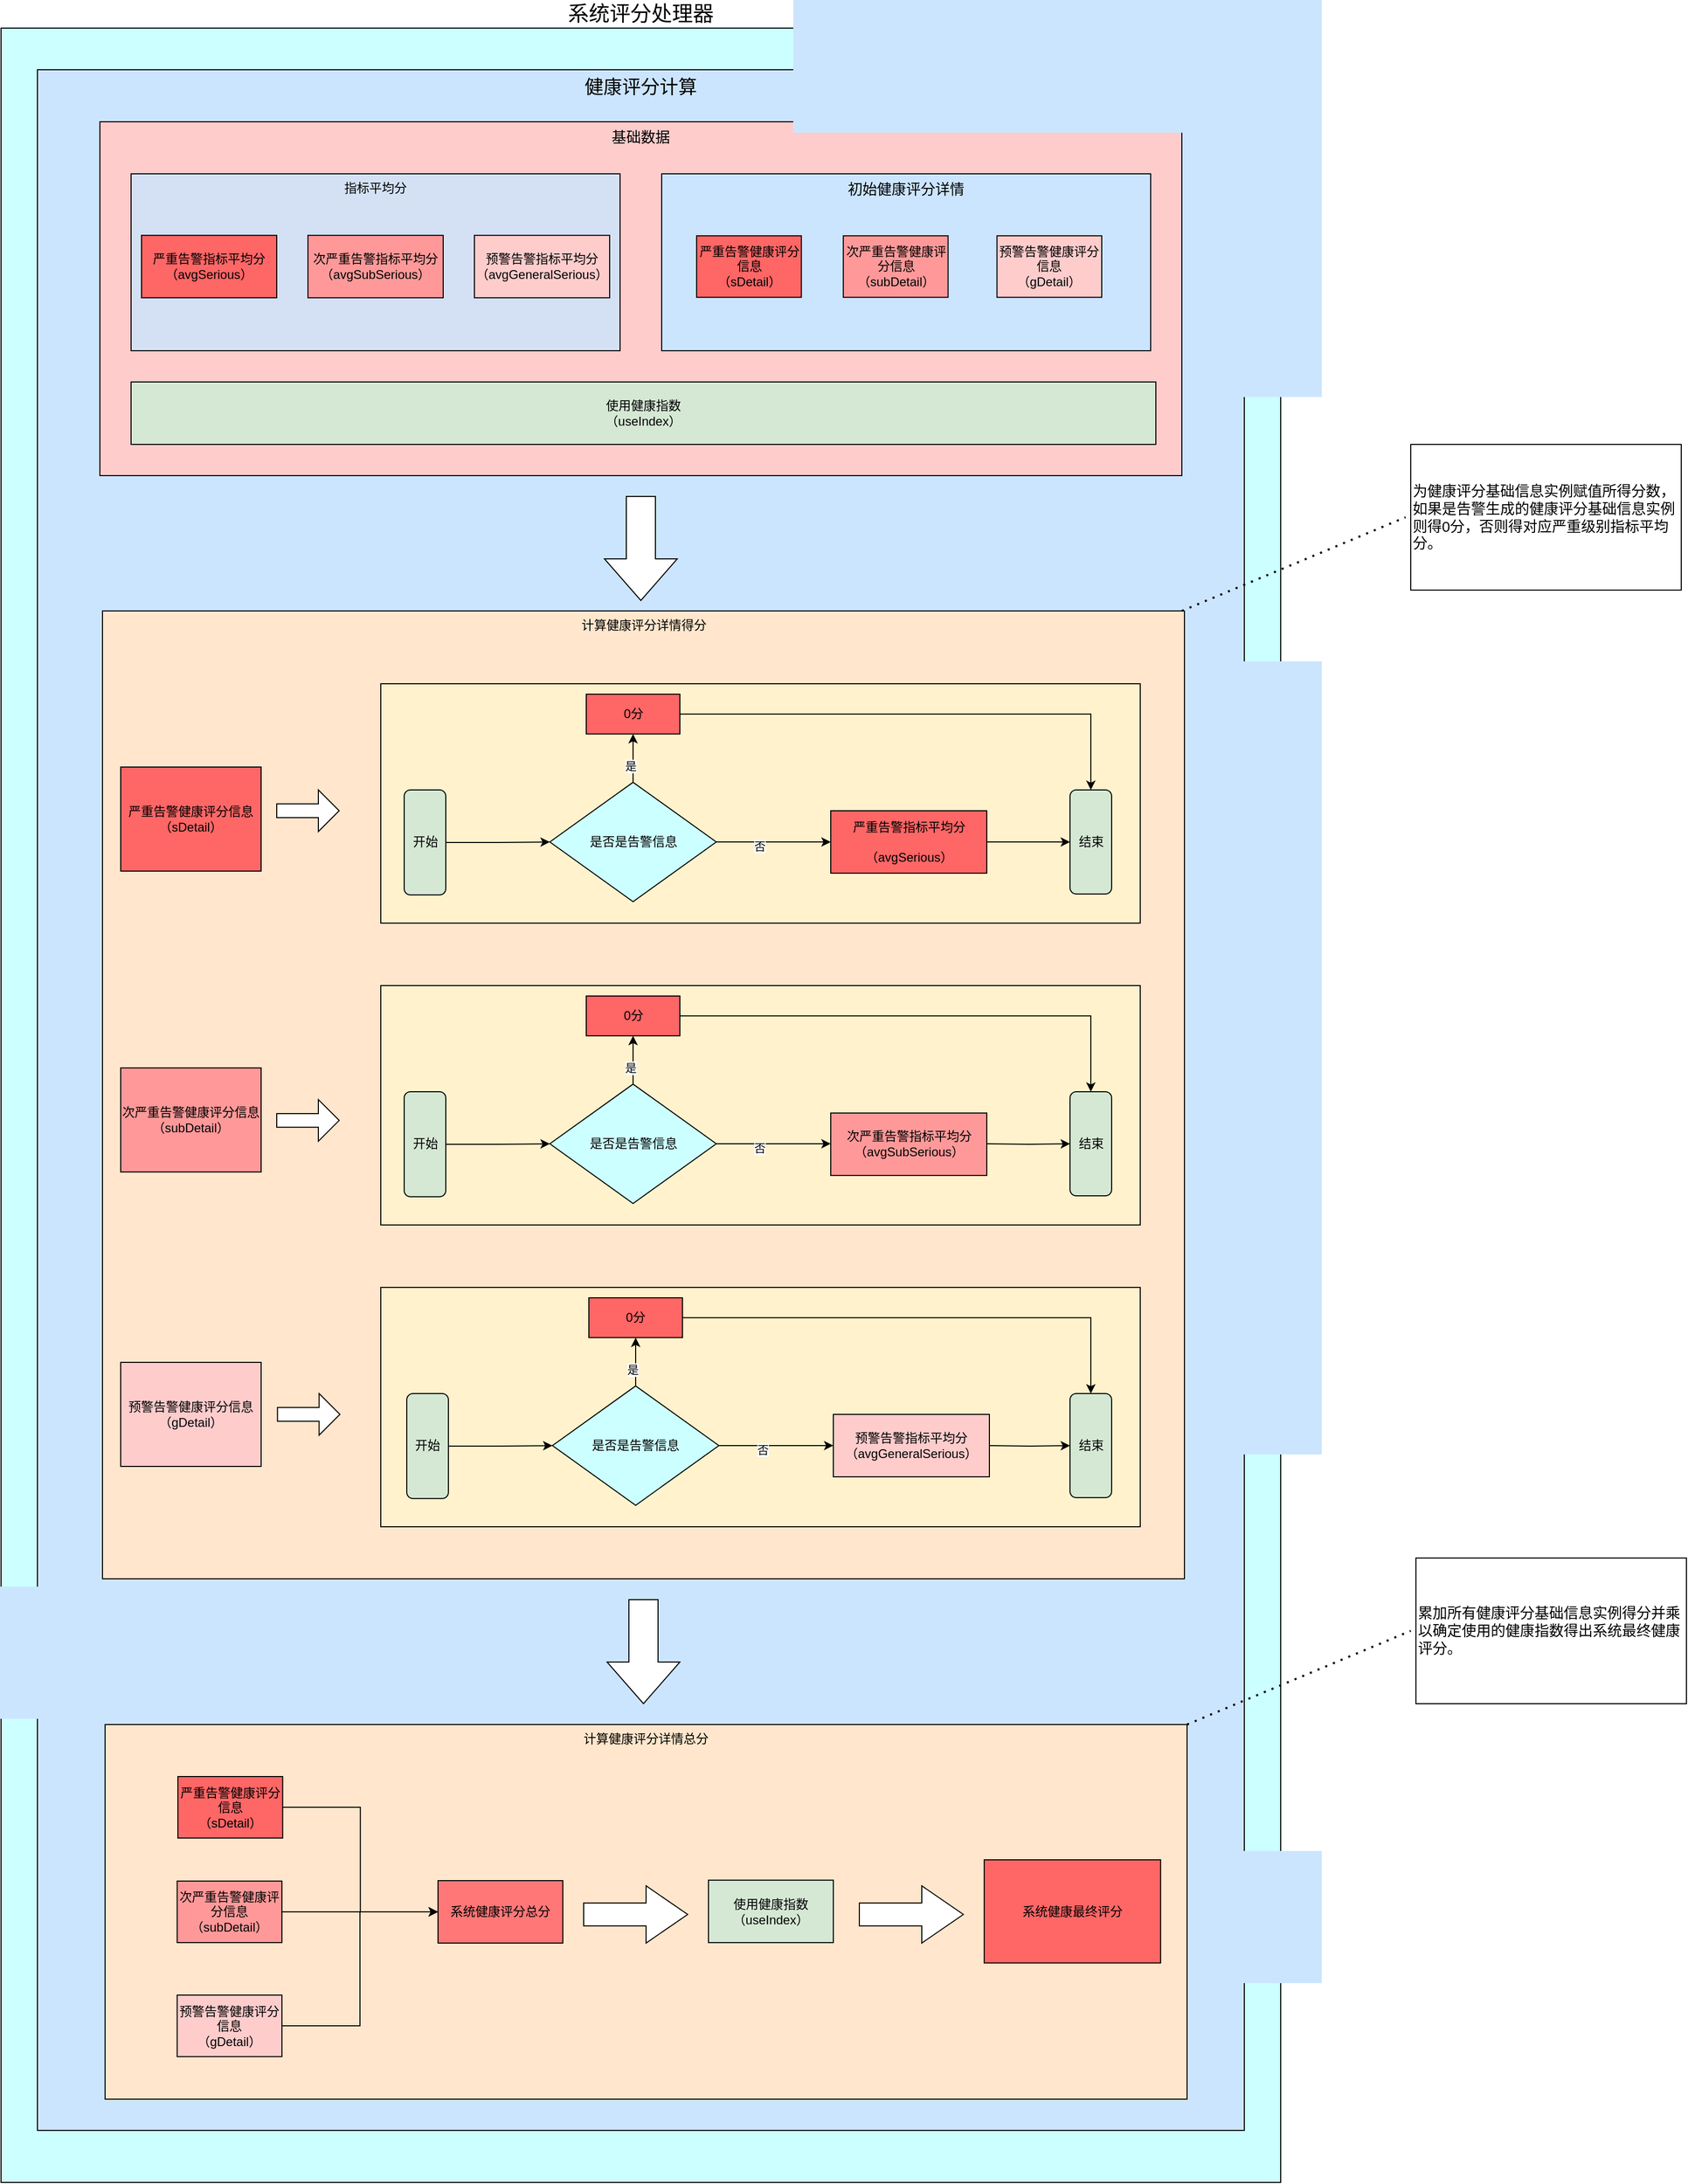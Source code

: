 <mxfile version="20.6.2" type="github">
  <diagram id="izwWM4gM8pH8U4Y7A12L" name="第 1 页">
    <mxGraphModel dx="3164" dy="4901" grid="1" gridSize="10" guides="1" tooltips="1" connect="1" arrows="1" fold="1" page="1" pageScale="1" pageWidth="1200" pageHeight="1920" math="0" shadow="0">
      <root>
        <mxCell id="0" />
        <mxCell id="1" parent="0" />
        <mxCell id="Otjz2qQ6AenyKlfUYaBh-1" value="系统评分处理器" style="rounded=0;whiteSpace=wrap;html=1;verticalAlign=bottom;labelPosition=center;verticalLabelPosition=top;align=center;fillColor=#CCFFFF;fontSize=20;" vertex="1" parent="1">
          <mxGeometry x="-1030" y="-1920" width="1230" height="2070" as="geometry" />
        </mxCell>
        <mxCell id="Otjz2qQ6AenyKlfUYaBh-2" value="健康评分计算" style="rounded=0;whiteSpace=wrap;html=1;verticalAlign=top;fillColor=#CCE5FF;fontSize=18;" vertex="1" parent="1">
          <mxGeometry x="-995" y="-1880" width="1160" height="1980" as="geometry" />
        </mxCell>
        <mxCell id="Otjz2qQ6AenyKlfUYaBh-7" value="计算健康评分详情得分" style="rounded=0;whiteSpace=wrap;html=1;verticalAlign=top;fillColor=#FFE6CC;" vertex="1" parent="1">
          <mxGeometry x="-932.5" y="-1360" width="1040" height="930" as="geometry" />
        </mxCell>
        <mxCell id="Otjz2qQ6AenyKlfUYaBh-8" value="基础数据" style="rounded=0;whiteSpace=wrap;html=1;verticalAlign=top;fillColor=#FFCCCC;fontSize=14;" vertex="1" parent="1">
          <mxGeometry x="-935" y="-1830" width="1040" height="340" as="geometry" />
        </mxCell>
        <mxCell id="Otjz2qQ6AenyKlfUYaBh-53" value="指标平均分" style="rounded=0;whiteSpace=wrap;html=1;fillColor=#D4E1F5;verticalAlign=top;" vertex="1" parent="1">
          <mxGeometry x="-905" y="-1780" width="470" height="170" as="geometry" />
        </mxCell>
        <mxCell id="Otjz2qQ6AenyKlfUYaBh-50" value="严重告警指标平均分&lt;br&gt;（avgSerious）" style="rounded=0;whiteSpace=wrap;html=1;flipH=1;flipV=1;fillColor=#FF6666;" vertex="1" parent="1">
          <mxGeometry x="-895" y="-1720.87" width="130" height="60" as="geometry" />
        </mxCell>
        <mxCell id="Otjz2qQ6AenyKlfUYaBh-51" value="次严重告警指标平均分&lt;br&gt;（avgSubSerious）" style="rounded=0;whiteSpace=wrap;html=1;flipH=1;flipV=1;fillColor=#FF9999;" vertex="1" parent="1">
          <mxGeometry x="-735" y="-1720.87" width="130" height="60" as="geometry" />
        </mxCell>
        <mxCell id="Otjz2qQ6AenyKlfUYaBh-52" value="预警告警指标平均分&lt;br&gt;（avgGeneralSerious）" style="rounded=0;whiteSpace=wrap;html=1;flipH=1;flipV=1;fillColor=#FFCCCC;" vertex="1" parent="1">
          <mxGeometry x="-575" y="-1720.87" width="130" height="60" as="geometry" />
        </mxCell>
        <mxCell id="Otjz2qQ6AenyKlfUYaBh-54" value="使用健康指数&lt;br&gt;（useIndex）" style="rounded=0;whiteSpace=wrap;html=1;strokeWidth=1;fillColor=#d5e8d4;strokeColor=#000000;" vertex="1" parent="1">
          <mxGeometry x="-905" y="-1580" width="985" height="60" as="geometry" />
        </mxCell>
        <mxCell id="Otjz2qQ6AenyKlfUYaBh-55" value="初始健康评分详情" style="rounded=0;whiteSpace=wrap;html=1;verticalAlign=top;fillColor=#CCE5FF;fontSize=14;" vertex="1" parent="1">
          <mxGeometry x="-395" y="-1780" width="470" height="170" as="geometry" />
        </mxCell>
        <mxCell id="Otjz2qQ6AenyKlfUYaBh-56" value="严重告警健康评分信息&lt;br&gt;（sDetail）" style="rounded=0;whiteSpace=wrap;html=1;fillColor=#FF6666;" vertex="1" parent="1">
          <mxGeometry x="-361.429" y="-1720.435" width="100.714" height="59.13" as="geometry" />
        </mxCell>
        <mxCell id="Otjz2qQ6AenyKlfUYaBh-57" value="次严重告警健康评分信息&lt;br&gt;（subDetail）" style="rounded=0;whiteSpace=wrap;html=1;fillColor=#FF9999;" vertex="1" parent="1">
          <mxGeometry x="-220.429" y="-1720.435" width="100.714" height="59.13" as="geometry" />
        </mxCell>
        <mxCell id="Otjz2qQ6AenyKlfUYaBh-58" value="预警告警健康评分信息&lt;br&gt;（gDetail）" style="rounded=0;whiteSpace=wrap;html=1;fillColor=#FFCCCC;" vertex="1" parent="1">
          <mxGeometry x="-72.714" y="-1720.435" width="100.714" height="59.13" as="geometry" />
        </mxCell>
        <mxCell id="Otjz2qQ6AenyKlfUYaBh-60" value="" style="html=1;shadow=0;dashed=0;align=center;verticalAlign=middle;shape=mxgraph.arrows2.arrow;dy=0.6;dx=40;direction=south;notch=0;fontColor=#CCFFFF;fillColor=#FFFFFF;" vertex="1" parent="1">
          <mxGeometry x="-450" y="-1470" width="70" height="100" as="geometry" />
        </mxCell>
        <mxCell id="Otjz2qQ6AenyKlfUYaBh-62" value="" style="rounded=0;whiteSpace=wrap;html=1;strokeWidth=1;fillColor=#FFF2CC;" vertex="1" parent="1">
          <mxGeometry x="-665" y="-1290" width="730" height="230" as="geometry" />
        </mxCell>
        <mxCell id="Otjz2qQ6AenyKlfUYaBh-63" style="edgeStyle=orthogonalEdgeStyle;rounded=0;orthogonalLoop=1;jettySize=auto;html=1;" edge="1" parent="1" source="Otjz2qQ6AenyKlfUYaBh-64" target="Otjz2qQ6AenyKlfUYaBh-69">
          <mxGeometry relative="1" as="geometry" />
        </mxCell>
        <mxCell id="Otjz2qQ6AenyKlfUYaBh-64" value="开始" style="rounded=1;whiteSpace=wrap;html=1;fillColor=#D5E8D4;" vertex="1" parent="1">
          <mxGeometry x="-642.5" y="-1188.0" width="40" height="100.87" as="geometry" />
        </mxCell>
        <mxCell id="Otjz2qQ6AenyKlfUYaBh-89" style="edgeStyle=orthogonalEdgeStyle;rounded=0;orthogonalLoop=1;jettySize=auto;html=1;fontColor=#CCFFFF;" edge="1" parent="1" source="Otjz2qQ6AenyKlfUYaBh-69" target="Otjz2qQ6AenyKlfUYaBh-88">
          <mxGeometry relative="1" as="geometry" />
        </mxCell>
        <mxCell id="Otjz2qQ6AenyKlfUYaBh-94" value="否" style="edgeLabel;html=1;align=center;verticalAlign=middle;resizable=0;points=[];fontColor=#000000;" vertex="1" connectable="0" parent="Otjz2qQ6AenyKlfUYaBh-89">
          <mxGeometry x="-0.249" y="-1" relative="1" as="geometry">
            <mxPoint y="3" as="offset" />
          </mxGeometry>
        </mxCell>
        <mxCell id="Otjz2qQ6AenyKlfUYaBh-97" style="edgeStyle=orthogonalEdgeStyle;rounded=0;orthogonalLoop=1;jettySize=auto;html=1;entryX=0.5;entryY=1;entryDx=0;entryDy=0;fontColor=#000000;" edge="1" parent="1" source="Otjz2qQ6AenyKlfUYaBh-69" target="Otjz2qQ6AenyKlfUYaBh-84">
          <mxGeometry relative="1" as="geometry" />
        </mxCell>
        <mxCell id="Otjz2qQ6AenyKlfUYaBh-98" value="是" style="edgeLabel;html=1;align=center;verticalAlign=middle;resizable=0;points=[];fontColor=#000000;" vertex="1" connectable="0" parent="Otjz2qQ6AenyKlfUYaBh-97">
          <mxGeometry x="-0.309" y="3" relative="1" as="geometry">
            <mxPoint as="offset" />
          </mxGeometry>
        </mxCell>
        <mxCell id="Otjz2qQ6AenyKlfUYaBh-69" value="是否是告警信息" style="strokeWidth=1;html=1;shape=mxgraph.flowchart.decision;whiteSpace=wrap;fillColor=#CCFFFF;" vertex="1" parent="1">
          <mxGeometry x="-502.5" y="-1195.33" width="160" height="114.68" as="geometry" />
        </mxCell>
        <mxCell id="Otjz2qQ6AenyKlfUYaBh-82" value="严重告警健康评分信息&lt;br&gt;（sDetail）" style="rounded=0;whiteSpace=wrap;html=1;fillColor=#FF6666;" vertex="1" parent="1">
          <mxGeometry x="-914.999" y="-1210.0" width="135" height="100" as="geometry" />
        </mxCell>
        <mxCell id="Otjz2qQ6AenyKlfUYaBh-155" style="edgeStyle=orthogonalEdgeStyle;rounded=0;orthogonalLoop=1;jettySize=auto;html=1;entryX=0.5;entryY=0;entryDx=0;entryDy=0;fontColor=#000000;" edge="1" parent="1" source="Otjz2qQ6AenyKlfUYaBh-84" target="Otjz2qQ6AenyKlfUYaBh-90">
          <mxGeometry relative="1" as="geometry" />
        </mxCell>
        <mxCell id="Otjz2qQ6AenyKlfUYaBh-84" value="0分" style="rounded=0;whiteSpace=wrap;html=1;flipH=1;flipV=1;fillColor=#FF6666;" vertex="1" parent="1">
          <mxGeometry x="-467.5" y="-1280" width="90" height="38.26" as="geometry" />
        </mxCell>
        <mxCell id="Otjz2qQ6AenyKlfUYaBh-95" style="edgeStyle=orthogonalEdgeStyle;rounded=0;orthogonalLoop=1;jettySize=auto;html=1;entryX=0;entryY=0.5;entryDx=0;entryDy=0;fontColor=#000000;" edge="1" parent="1" source="Otjz2qQ6AenyKlfUYaBh-88" target="Otjz2qQ6AenyKlfUYaBh-90">
          <mxGeometry relative="1" as="geometry" />
        </mxCell>
        <mxCell id="Otjz2qQ6AenyKlfUYaBh-88" value="严重告警指标平均分&lt;br&gt;&lt;br&gt;（avgSerious）" style="rounded=0;whiteSpace=wrap;html=1;flipH=1;flipV=1;fillColor=#FF6666;" vertex="1" parent="1">
          <mxGeometry x="-232.5" y="-1167.995" width="150" height="60" as="geometry" />
        </mxCell>
        <mxCell id="Otjz2qQ6AenyKlfUYaBh-90" value="结束" style="rounded=1;whiteSpace=wrap;html=1;fillColor=#D5E8D4;" vertex="1" parent="1">
          <mxGeometry x="-2.5" y="-1187.995" width="40" height="100" as="geometry" />
        </mxCell>
        <mxCell id="Otjz2qQ6AenyKlfUYaBh-99" value="" style="html=1;shadow=0;dashed=0;align=center;verticalAlign=middle;shape=mxgraph.arrows2.arrow;dy=0.67;dx=20;notch=0;fontColor=#000000;fillColor=#FFFFFF;" vertex="1" parent="1">
          <mxGeometry x="-765" y="-1187.99" width="60" height="40" as="geometry" />
        </mxCell>
        <mxCell id="Otjz2qQ6AenyKlfUYaBh-103" value="" style="rounded=0;whiteSpace=wrap;html=1;strokeWidth=1;fillColor=#FFF2CC;" vertex="1" parent="1">
          <mxGeometry x="-665" y="-1000" width="730" height="230" as="geometry" />
        </mxCell>
        <mxCell id="Otjz2qQ6AenyKlfUYaBh-104" style="edgeStyle=orthogonalEdgeStyle;rounded=0;orthogonalLoop=1;jettySize=auto;html=1;" edge="1" parent="1" source="Otjz2qQ6AenyKlfUYaBh-105" target="Otjz2qQ6AenyKlfUYaBh-110">
          <mxGeometry relative="1" as="geometry" />
        </mxCell>
        <mxCell id="Otjz2qQ6AenyKlfUYaBh-105" value="开始" style="rounded=1;whiteSpace=wrap;html=1;fillColor=#D5E8D4;" vertex="1" parent="1">
          <mxGeometry x="-642.5" y="-898.0" width="40" height="100.87" as="geometry" />
        </mxCell>
        <mxCell id="Otjz2qQ6AenyKlfUYaBh-106" style="edgeStyle=orthogonalEdgeStyle;rounded=0;orthogonalLoop=1;jettySize=auto;html=1;fontColor=#CCFFFF;" edge="1" parent="1" source="Otjz2qQ6AenyKlfUYaBh-110">
          <mxGeometry relative="1" as="geometry">
            <mxPoint x="-232.5" y="-848.059" as="targetPoint" />
          </mxGeometry>
        </mxCell>
        <mxCell id="Otjz2qQ6AenyKlfUYaBh-107" value="否" style="edgeLabel;html=1;align=center;verticalAlign=middle;resizable=0;points=[];fontColor=#000000;" vertex="1" connectable="0" parent="Otjz2qQ6AenyKlfUYaBh-106">
          <mxGeometry x="-0.249" y="-1" relative="1" as="geometry">
            <mxPoint y="3" as="offset" />
          </mxGeometry>
        </mxCell>
        <mxCell id="Otjz2qQ6AenyKlfUYaBh-108" style="edgeStyle=orthogonalEdgeStyle;rounded=0;orthogonalLoop=1;jettySize=auto;html=1;entryX=0.5;entryY=1;entryDx=0;entryDy=0;fontColor=#000000;" edge="1" parent="1" source="Otjz2qQ6AenyKlfUYaBh-110" target="Otjz2qQ6AenyKlfUYaBh-112">
          <mxGeometry relative="1" as="geometry" />
        </mxCell>
        <mxCell id="Otjz2qQ6AenyKlfUYaBh-109" value="是" style="edgeLabel;html=1;align=center;verticalAlign=middle;resizable=0;points=[];fontColor=#000000;" vertex="1" connectable="0" parent="Otjz2qQ6AenyKlfUYaBh-108">
          <mxGeometry x="-0.309" y="3" relative="1" as="geometry">
            <mxPoint as="offset" />
          </mxGeometry>
        </mxCell>
        <mxCell id="Otjz2qQ6AenyKlfUYaBh-110" value="是否是告警信息" style="strokeWidth=1;html=1;shape=mxgraph.flowchart.decision;whiteSpace=wrap;fillColor=#CCFFFF;" vertex="1" parent="1">
          <mxGeometry x="-502.5" y="-905.33" width="160" height="114.68" as="geometry" />
        </mxCell>
        <mxCell id="Otjz2qQ6AenyKlfUYaBh-154" style="edgeStyle=orthogonalEdgeStyle;rounded=0;orthogonalLoop=1;jettySize=auto;html=1;entryX=0.5;entryY=0;entryDx=0;entryDy=0;fontColor=#000000;" edge="1" parent="1" source="Otjz2qQ6AenyKlfUYaBh-112" target="Otjz2qQ6AenyKlfUYaBh-115">
          <mxGeometry relative="1" as="geometry" />
        </mxCell>
        <mxCell id="Otjz2qQ6AenyKlfUYaBh-112" value="0分" style="rounded=0;whiteSpace=wrap;html=1;flipH=1;flipV=1;fillColor=#FF6666;" vertex="1" parent="1">
          <mxGeometry x="-467.5" y="-990" width="90" height="38.26" as="geometry" />
        </mxCell>
        <mxCell id="Otjz2qQ6AenyKlfUYaBh-113" style="edgeStyle=orthogonalEdgeStyle;rounded=0;orthogonalLoop=1;jettySize=auto;html=1;entryX=0;entryY=0.5;entryDx=0;entryDy=0;fontColor=#000000;" edge="1" parent="1" target="Otjz2qQ6AenyKlfUYaBh-115">
          <mxGeometry relative="1" as="geometry">
            <mxPoint x="-82.5" y="-847.995" as="sourcePoint" />
          </mxGeometry>
        </mxCell>
        <mxCell id="Otjz2qQ6AenyKlfUYaBh-115" value="结束" style="rounded=1;whiteSpace=wrap;html=1;fillColor=#D5E8D4;" vertex="1" parent="1">
          <mxGeometry x="-2.5" y="-897.995" width="40" height="100" as="geometry" />
        </mxCell>
        <mxCell id="Otjz2qQ6AenyKlfUYaBh-116" value="" style="html=1;shadow=0;dashed=0;align=center;verticalAlign=middle;shape=mxgraph.arrows2.arrow;dy=0.67;dx=20;notch=0;fontColor=#000000;fillColor=#FFFFFF;" vertex="1" parent="1">
          <mxGeometry x="-765" y="-890.44" width="60" height="40" as="geometry" />
        </mxCell>
        <mxCell id="Otjz2qQ6AenyKlfUYaBh-117" value="次严重告警健康评分信息&lt;br&gt;（subDetail）" style="rounded=0;whiteSpace=wrap;html=1;fillColor=#FF9999;" vertex="1" parent="1">
          <mxGeometry x="-915" y="-920.88" width="135" height="100" as="geometry" />
        </mxCell>
        <mxCell id="Otjz2qQ6AenyKlfUYaBh-118" value="次严重告警指标平均分&lt;br&gt;（avgSubSerious）" style="rounded=0;whiteSpace=wrap;html=1;flipH=1;flipV=1;fillColor=#FF9999;" vertex="1" parent="1">
          <mxGeometry x="-232.5" y="-877.57" width="150" height="60" as="geometry" />
        </mxCell>
        <mxCell id="Otjz2qQ6AenyKlfUYaBh-119" value="" style="rounded=0;whiteSpace=wrap;html=1;strokeWidth=1;fillColor=#FFF2CC;" vertex="1" parent="1">
          <mxGeometry x="-665" y="-710" width="730" height="230" as="geometry" />
        </mxCell>
        <mxCell id="Otjz2qQ6AenyKlfUYaBh-120" style="edgeStyle=orthogonalEdgeStyle;rounded=0;orthogonalLoop=1;jettySize=auto;html=1;" edge="1" parent="1" source="Otjz2qQ6AenyKlfUYaBh-121" target="Otjz2qQ6AenyKlfUYaBh-126">
          <mxGeometry relative="1" as="geometry" />
        </mxCell>
        <mxCell id="Otjz2qQ6AenyKlfUYaBh-121" value="开始" style="rounded=1;whiteSpace=wrap;html=1;fillColor=#D5E8D4;" vertex="1" parent="1">
          <mxGeometry x="-640" y="-608.0" width="40" height="100.87" as="geometry" />
        </mxCell>
        <mxCell id="Otjz2qQ6AenyKlfUYaBh-122" style="edgeStyle=orthogonalEdgeStyle;rounded=0;orthogonalLoop=1;jettySize=auto;html=1;fontColor=#CCFFFF;" edge="1" parent="1" source="Otjz2qQ6AenyKlfUYaBh-126">
          <mxGeometry relative="1" as="geometry">
            <mxPoint x="-230" y="-558.059" as="targetPoint" />
          </mxGeometry>
        </mxCell>
        <mxCell id="Otjz2qQ6AenyKlfUYaBh-123" value="否" style="edgeLabel;html=1;align=center;verticalAlign=middle;resizable=0;points=[];fontColor=#000000;" vertex="1" connectable="0" parent="Otjz2qQ6AenyKlfUYaBh-122">
          <mxGeometry x="-0.249" y="-1" relative="1" as="geometry">
            <mxPoint y="3" as="offset" />
          </mxGeometry>
        </mxCell>
        <mxCell id="Otjz2qQ6AenyKlfUYaBh-124" style="edgeStyle=orthogonalEdgeStyle;rounded=0;orthogonalLoop=1;jettySize=auto;html=1;entryX=0.5;entryY=1;entryDx=0;entryDy=0;fontColor=#000000;" edge="1" parent="1" source="Otjz2qQ6AenyKlfUYaBh-126" target="Otjz2qQ6AenyKlfUYaBh-127">
          <mxGeometry relative="1" as="geometry" />
        </mxCell>
        <mxCell id="Otjz2qQ6AenyKlfUYaBh-125" value="是" style="edgeLabel;html=1;align=center;verticalAlign=middle;resizable=0;points=[];fontColor=#000000;" vertex="1" connectable="0" parent="Otjz2qQ6AenyKlfUYaBh-124">
          <mxGeometry x="-0.309" y="3" relative="1" as="geometry">
            <mxPoint as="offset" />
          </mxGeometry>
        </mxCell>
        <mxCell id="Otjz2qQ6AenyKlfUYaBh-126" value="是否是告警信息" style="strokeWidth=1;html=1;shape=mxgraph.flowchart.decision;whiteSpace=wrap;fillColor=#CCFFFF;" vertex="1" parent="1">
          <mxGeometry x="-500" y="-615.33" width="160" height="114.68" as="geometry" />
        </mxCell>
        <mxCell id="Otjz2qQ6AenyKlfUYaBh-153" style="edgeStyle=orthogonalEdgeStyle;rounded=0;orthogonalLoop=1;jettySize=auto;html=1;entryX=0.5;entryY=0;entryDx=0;entryDy=0;fontColor=#000000;" edge="1" parent="1" source="Otjz2qQ6AenyKlfUYaBh-127" target="Otjz2qQ6AenyKlfUYaBh-129">
          <mxGeometry relative="1" as="geometry" />
        </mxCell>
        <mxCell id="Otjz2qQ6AenyKlfUYaBh-127" value="0分" style="rounded=0;whiteSpace=wrap;html=1;flipH=1;flipV=1;fillColor=#FF6666;" vertex="1" parent="1">
          <mxGeometry x="-465.0" y="-700" width="90" height="38.26" as="geometry" />
        </mxCell>
        <mxCell id="Otjz2qQ6AenyKlfUYaBh-128" style="edgeStyle=orthogonalEdgeStyle;rounded=0;orthogonalLoop=1;jettySize=auto;html=1;entryX=0;entryY=0.5;entryDx=0;entryDy=0;fontColor=#000000;" edge="1" parent="1" target="Otjz2qQ6AenyKlfUYaBh-129">
          <mxGeometry relative="1" as="geometry">
            <mxPoint x="-80" y="-557.995" as="sourcePoint" />
          </mxGeometry>
        </mxCell>
        <mxCell id="Otjz2qQ6AenyKlfUYaBh-129" value="结束" style="rounded=1;whiteSpace=wrap;html=1;fillColor=#D5E8D4;" vertex="1" parent="1">
          <mxGeometry x="-2.5" y="-608.005" width="40" height="100" as="geometry" />
        </mxCell>
        <mxCell id="Otjz2qQ6AenyKlfUYaBh-130" value="" style="html=1;shadow=0;dashed=0;align=center;verticalAlign=middle;shape=mxgraph.arrows2.arrow;dy=0.67;dx=20;notch=0;fontColor=#000000;fillColor=#FFFFFF;" vertex="1" parent="1">
          <mxGeometry x="-764.28" y="-608" width="60" height="40" as="geometry" />
        </mxCell>
        <mxCell id="Otjz2qQ6AenyKlfUYaBh-133" value="预警告警健康评分信息&lt;br&gt;（gDetail）" style="rounded=0;whiteSpace=wrap;html=1;fillColor=#FFCCCC;" vertex="1" parent="1">
          <mxGeometry x="-915.004" y="-637.995" width="135" height="100" as="geometry" />
        </mxCell>
        <mxCell id="Otjz2qQ6AenyKlfUYaBh-134" value="预警告警指标平均分&lt;br&gt;（avgGeneralSerious）" style="rounded=0;whiteSpace=wrap;html=1;flipH=1;flipV=1;fillColor=#FFCCCC;" vertex="1" parent="1">
          <mxGeometry x="-230" y="-587.99" width="150" height="60" as="geometry" />
        </mxCell>
        <mxCell id="Otjz2qQ6AenyKlfUYaBh-135" value="计算健康评分详情总分" style="rounded=0;whiteSpace=wrap;html=1;verticalAlign=top;fillColor=#FFE6CC;" vertex="1" parent="1">
          <mxGeometry x="-930" y="-290" width="1040" height="360" as="geometry" />
        </mxCell>
        <mxCell id="Otjz2qQ6AenyKlfUYaBh-142" style="edgeStyle=orthogonalEdgeStyle;rounded=0;orthogonalLoop=1;jettySize=auto;html=1;entryX=0;entryY=0.5;entryDx=0;entryDy=0;fontColor=#000000;" edge="1" parent="1" source="Otjz2qQ6AenyKlfUYaBh-136" target="Otjz2qQ6AenyKlfUYaBh-139">
          <mxGeometry relative="1" as="geometry" />
        </mxCell>
        <mxCell id="Otjz2qQ6AenyKlfUYaBh-136" value="严重告警健康评分信息&lt;br&gt;（sDetail）" style="rounded=0;whiteSpace=wrap;html=1;fillColor=#FF6666;" vertex="1" parent="1">
          <mxGeometry x="-859.999" y="-240.0" width="100.714" height="59.13" as="geometry" />
        </mxCell>
        <mxCell id="Otjz2qQ6AenyKlfUYaBh-143" style="edgeStyle=orthogonalEdgeStyle;rounded=0;orthogonalLoop=1;jettySize=auto;html=1;entryX=0;entryY=0.5;entryDx=0;entryDy=0;fontColor=#000000;" edge="1" parent="1" source="Otjz2qQ6AenyKlfUYaBh-137" target="Otjz2qQ6AenyKlfUYaBh-139">
          <mxGeometry relative="1" as="geometry" />
        </mxCell>
        <mxCell id="Otjz2qQ6AenyKlfUYaBh-137" value="次严重告警健康评分信息&lt;br&gt;（subDetail）" style="rounded=0;whiteSpace=wrap;html=1;fillColor=#FF9999;" vertex="1" parent="1">
          <mxGeometry x="-860.719" y="-139.565" width="100.714" height="59.13" as="geometry" />
        </mxCell>
        <mxCell id="Otjz2qQ6AenyKlfUYaBh-140" style="edgeStyle=orthogonalEdgeStyle;rounded=0;orthogonalLoop=1;jettySize=auto;html=1;entryX=0;entryY=0.5;entryDx=0;entryDy=0;fontColor=#000000;" edge="1" parent="1" source="Otjz2qQ6AenyKlfUYaBh-138" target="Otjz2qQ6AenyKlfUYaBh-139">
          <mxGeometry relative="1" as="geometry" />
        </mxCell>
        <mxCell id="Otjz2qQ6AenyKlfUYaBh-138" value="预警告警健康评分信息&lt;br&gt;（gDetail）" style="rounded=0;whiteSpace=wrap;html=1;fillColor=#FFCCCC;" vertex="1" parent="1">
          <mxGeometry x="-860.714" y="-29.995" width="100.714" height="59.13" as="geometry" />
        </mxCell>
        <mxCell id="Otjz2qQ6AenyKlfUYaBh-139" value="系统健康评分总分" style="rounded=0;whiteSpace=wrap;html=1;fontColor=#000000;fillColor=#FF7777;" vertex="1" parent="1">
          <mxGeometry x="-610" y="-140" width="120" height="60" as="geometry" />
        </mxCell>
        <mxCell id="Otjz2qQ6AenyKlfUYaBh-144" value="使用健康指数&lt;br&gt;（useIndex）" style="rounded=0;whiteSpace=wrap;html=1;strokeWidth=1;fillColor=#d5e8d4;strokeColor=#000000;" vertex="1" parent="1">
          <mxGeometry x="-350" y="-140.43" width="120" height="60" as="geometry" />
        </mxCell>
        <mxCell id="Otjz2qQ6AenyKlfUYaBh-145" value="" style="html=1;shadow=0;dashed=0;align=center;verticalAlign=middle;shape=mxgraph.arrows2.arrow;dy=0.6;dx=40;notch=0;fontColor=#000000;fillColor=#FFFFFF;" vertex="1" parent="1">
          <mxGeometry x="-205" y="-135" width="100" height="55" as="geometry" />
        </mxCell>
        <mxCell id="Otjz2qQ6AenyKlfUYaBh-147" value="系统健康最终评分" style="rounded=0;whiteSpace=wrap;html=1;fontColor=#000000;fillColor=#FF6666;" vertex="1" parent="1">
          <mxGeometry x="-85" y="-160" width="169.58" height="99.14" as="geometry" />
        </mxCell>
        <mxCell id="Otjz2qQ6AenyKlfUYaBh-148" value="" style="html=1;shadow=0;dashed=0;align=center;verticalAlign=middle;shape=mxgraph.arrows2.arrow;dy=0.6;dx=40;notch=0;fontColor=#000000;fillColor=#FFFFFF;" vertex="1" parent="1">
          <mxGeometry x="-470" y="-135" width="100" height="55" as="geometry" />
        </mxCell>
        <mxCell id="Otjz2qQ6AenyKlfUYaBh-151" value="" style="html=1;shadow=0;dashed=0;align=center;verticalAlign=middle;shape=mxgraph.arrows2.arrow;dy=0.6;dx=40;direction=south;notch=0;fontColor=#CCFFFF;fillColor=#FFFFFF;" vertex="1" parent="1">
          <mxGeometry x="-447.5" y="-410" width="70" height="100" as="geometry" />
        </mxCell>
        <mxCell id="Otjz2qQ6AenyKlfUYaBh-156" value="" style="endArrow=none;dashed=1;html=1;dashPattern=1 3;strokeWidth=2;rounded=0;fontSize=14;exitX=1;exitY=0;exitDx=0;exitDy=0;" edge="1" parent="1">
          <mxGeometry width="50" height="50" relative="1" as="geometry">
            <mxPoint x="105" y="-1360" as="sourcePoint" />
            <mxPoint x="320" y="-1450" as="targetPoint" />
          </mxGeometry>
        </mxCell>
        <mxCell id="Otjz2qQ6AenyKlfUYaBh-157" value="为健康评分基础信息实例赋值所得分数，如果是告警生成的健康评分基础信息实例则得0分，否则得对应严重级别指标平均分。" style="text;html=1;strokeColor=default;fillColor=none;align=left;verticalAlign=middle;whiteSpace=wrap;rounded=0;fontSize=14;" vertex="1" parent="1">
          <mxGeometry x="325" y="-1520" width="260" height="140" as="geometry" />
        </mxCell>
        <mxCell id="Otjz2qQ6AenyKlfUYaBh-158" value="" style="endArrow=none;dashed=1;html=1;dashPattern=1 3;strokeWidth=2;rounded=0;fontSize=14;exitX=1;exitY=0;exitDx=0;exitDy=0;" edge="1" parent="1">
          <mxGeometry width="50" height="50" relative="1" as="geometry">
            <mxPoint x="110" y="-290" as="sourcePoint" />
            <mxPoint x="325" y="-380" as="targetPoint" />
          </mxGeometry>
        </mxCell>
        <mxCell id="Otjz2qQ6AenyKlfUYaBh-159" value="累加所有健康评分基础信息实例得分并乘以确定使用的健康指数得出系统最终健康评分。" style="text;html=1;strokeColor=default;fillColor=none;align=left;verticalAlign=middle;whiteSpace=wrap;rounded=0;fontSize=14;" vertex="1" parent="1">
          <mxGeometry x="330" y="-450" width="260" height="140" as="geometry" />
        </mxCell>
      </root>
    </mxGraphModel>
  </diagram>
</mxfile>
